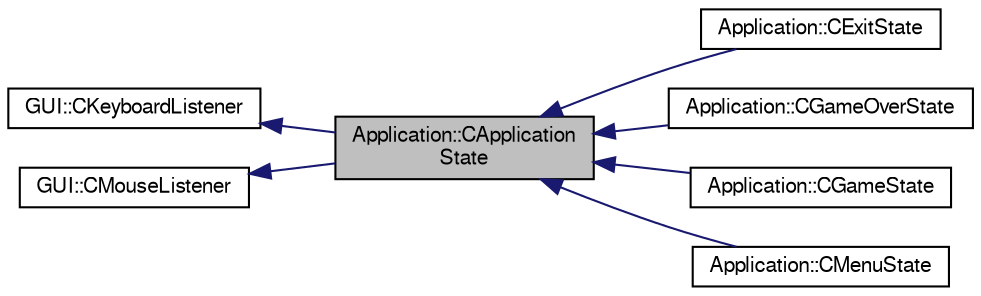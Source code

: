 digraph "Application::CApplicationState"
{
  edge [fontname="FreeSans",fontsize="10",labelfontname="FreeSans",labelfontsize="10"];
  node [fontname="FreeSans",fontsize="10",shape=record];
  rankdir="LR";
  Node1 [label="Application::CApplication\lState",height=0.2,width=0.4,color="black", fillcolor="grey75", style="filled", fontcolor="black"];
  Node2 -> Node1 [dir="back",color="midnightblue",fontsize="10",style="solid",fontname="FreeSans"];
  Node2 [label="GUI::CKeyboardListener",height=0.2,width=0.4,color="black", fillcolor="white", style="filled",URL="$class_g_u_i_1_1_c_keyboard_listener.html",tooltip="Esta clase debe ser implementada por las clases que quieren registrarse en el gestor de periféricos d..."];
  Node3 -> Node1 [dir="back",color="midnightblue",fontsize="10",style="solid",fontname="FreeSans"];
  Node3 [label="GUI::CMouseListener",height=0.2,width=0.4,color="black", fillcolor="white", style="filled",URL="$class_g_u_i_1_1_c_mouse_listener.html",tooltip="Esta clase debe ser implementada por las clases que quieren registrarse en el gestor de periféricos d..."];
  Node1 -> Node4 [dir="back",color="midnightblue",fontsize="10",style="solid",fontname="FreeSans"];
  Node4 [label="Application::CExitState",height=0.2,width=0.4,color="black", fillcolor="white", style="filled",URL="$class_application_1_1_c_exit_state.html",tooltip="Clase CExitState; representa el estado de la aplicación que provoca su terminación inmediata..."];
  Node1 -> Node5 [dir="back",color="midnightblue",fontsize="10",style="solid",fontname="FreeSans"];
  Node5 [label="Application::CGameOverState",height=0.2,width=0.4,color="black", fillcolor="white", style="filled",URL="$class_application_1_1_c_game_over_state.html",tooltip="Como su nombre indica, esta clase es la clase de game over principal del juego. "];
  Node1 -> Node6 [dir="back",color="midnightblue",fontsize="10",style="solid",fontname="FreeSans"];
  Node6 [label="Application::CGameState",height=0.2,width=0.4,color="black", fillcolor="white", style="filled",URL="$class_application_1_1_c_game_state.html",tooltip="Clase CGameState; representa el estado de juego de la aplicación. "];
  Node1 -> Node7 [dir="back",color="midnightblue",fontsize="10",style="solid",fontname="FreeSans"];
  Node7 [label="Application::CMenuState",height=0.2,width=0.4,color="black", fillcolor="white", style="filled",URL="$class_application_1_1_c_menu_state.html",tooltip="Como su nombre indica, esta clase es la clase del menú principal del juego. "];
}
